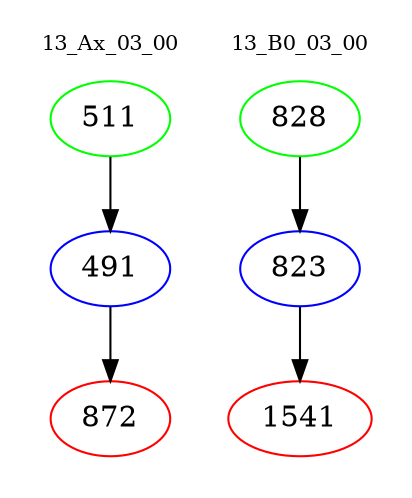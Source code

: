 digraph{
subgraph cluster_0 {
color = white
label = "13_Ax_03_00";
fontsize=10;
T0_511 [label="511", color="green"]
T0_511 -> T0_491 [color="black"]
T0_491 [label="491", color="blue"]
T0_491 -> T0_872 [color="black"]
T0_872 [label="872", color="red"]
}
subgraph cluster_1 {
color = white
label = "13_B0_03_00";
fontsize=10;
T1_828 [label="828", color="green"]
T1_828 -> T1_823 [color="black"]
T1_823 [label="823", color="blue"]
T1_823 -> T1_1541 [color="black"]
T1_1541 [label="1541", color="red"]
}
}
